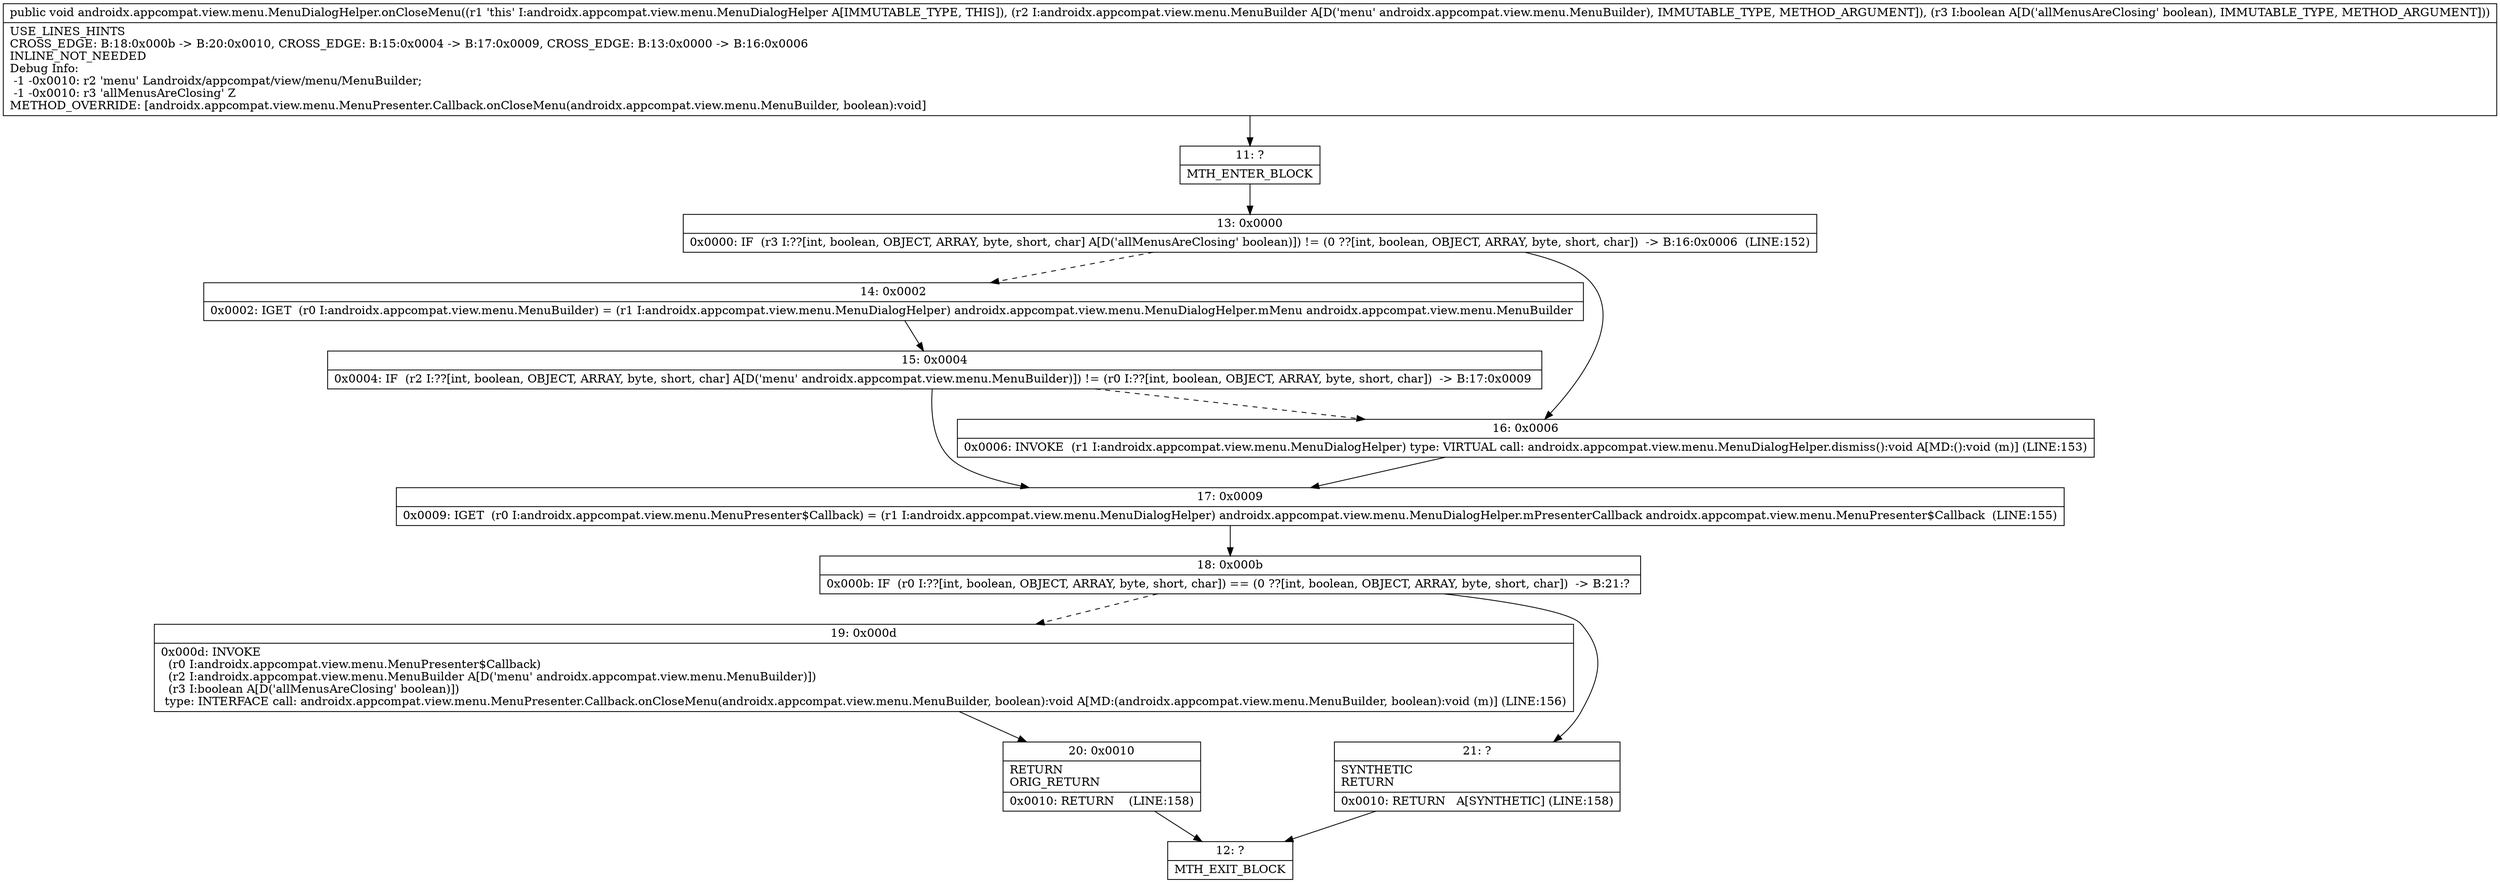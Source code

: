 digraph "CFG forandroidx.appcompat.view.menu.MenuDialogHelper.onCloseMenu(Landroidx\/appcompat\/view\/menu\/MenuBuilder;Z)V" {
Node_11 [shape=record,label="{11\:\ ?|MTH_ENTER_BLOCK\l}"];
Node_13 [shape=record,label="{13\:\ 0x0000|0x0000: IF  (r3 I:??[int, boolean, OBJECT, ARRAY, byte, short, char] A[D('allMenusAreClosing' boolean)]) != (0 ??[int, boolean, OBJECT, ARRAY, byte, short, char])  \-\> B:16:0x0006  (LINE:152)\l}"];
Node_14 [shape=record,label="{14\:\ 0x0002|0x0002: IGET  (r0 I:androidx.appcompat.view.menu.MenuBuilder) = (r1 I:androidx.appcompat.view.menu.MenuDialogHelper) androidx.appcompat.view.menu.MenuDialogHelper.mMenu androidx.appcompat.view.menu.MenuBuilder \l}"];
Node_15 [shape=record,label="{15\:\ 0x0004|0x0004: IF  (r2 I:??[int, boolean, OBJECT, ARRAY, byte, short, char] A[D('menu' androidx.appcompat.view.menu.MenuBuilder)]) != (r0 I:??[int, boolean, OBJECT, ARRAY, byte, short, char])  \-\> B:17:0x0009 \l}"];
Node_17 [shape=record,label="{17\:\ 0x0009|0x0009: IGET  (r0 I:androidx.appcompat.view.menu.MenuPresenter$Callback) = (r1 I:androidx.appcompat.view.menu.MenuDialogHelper) androidx.appcompat.view.menu.MenuDialogHelper.mPresenterCallback androidx.appcompat.view.menu.MenuPresenter$Callback  (LINE:155)\l}"];
Node_18 [shape=record,label="{18\:\ 0x000b|0x000b: IF  (r0 I:??[int, boolean, OBJECT, ARRAY, byte, short, char]) == (0 ??[int, boolean, OBJECT, ARRAY, byte, short, char])  \-\> B:21:? \l}"];
Node_19 [shape=record,label="{19\:\ 0x000d|0x000d: INVOKE  \l  (r0 I:androidx.appcompat.view.menu.MenuPresenter$Callback)\l  (r2 I:androidx.appcompat.view.menu.MenuBuilder A[D('menu' androidx.appcompat.view.menu.MenuBuilder)])\l  (r3 I:boolean A[D('allMenusAreClosing' boolean)])\l type: INTERFACE call: androidx.appcompat.view.menu.MenuPresenter.Callback.onCloseMenu(androidx.appcompat.view.menu.MenuBuilder, boolean):void A[MD:(androidx.appcompat.view.menu.MenuBuilder, boolean):void (m)] (LINE:156)\l}"];
Node_20 [shape=record,label="{20\:\ 0x0010|RETURN\lORIG_RETURN\l|0x0010: RETURN    (LINE:158)\l}"];
Node_12 [shape=record,label="{12\:\ ?|MTH_EXIT_BLOCK\l}"];
Node_21 [shape=record,label="{21\:\ ?|SYNTHETIC\lRETURN\l|0x0010: RETURN   A[SYNTHETIC] (LINE:158)\l}"];
Node_16 [shape=record,label="{16\:\ 0x0006|0x0006: INVOKE  (r1 I:androidx.appcompat.view.menu.MenuDialogHelper) type: VIRTUAL call: androidx.appcompat.view.menu.MenuDialogHelper.dismiss():void A[MD:():void (m)] (LINE:153)\l}"];
MethodNode[shape=record,label="{public void androidx.appcompat.view.menu.MenuDialogHelper.onCloseMenu((r1 'this' I:androidx.appcompat.view.menu.MenuDialogHelper A[IMMUTABLE_TYPE, THIS]), (r2 I:androidx.appcompat.view.menu.MenuBuilder A[D('menu' androidx.appcompat.view.menu.MenuBuilder), IMMUTABLE_TYPE, METHOD_ARGUMENT]), (r3 I:boolean A[D('allMenusAreClosing' boolean), IMMUTABLE_TYPE, METHOD_ARGUMENT]))  | USE_LINES_HINTS\lCROSS_EDGE: B:18:0x000b \-\> B:20:0x0010, CROSS_EDGE: B:15:0x0004 \-\> B:17:0x0009, CROSS_EDGE: B:13:0x0000 \-\> B:16:0x0006\lINLINE_NOT_NEEDED\lDebug Info:\l  \-1 \-0x0010: r2 'menu' Landroidx\/appcompat\/view\/menu\/MenuBuilder;\l  \-1 \-0x0010: r3 'allMenusAreClosing' Z\lMETHOD_OVERRIDE: [androidx.appcompat.view.menu.MenuPresenter.Callback.onCloseMenu(androidx.appcompat.view.menu.MenuBuilder, boolean):void]\l}"];
MethodNode -> Node_11;Node_11 -> Node_13;
Node_13 -> Node_14[style=dashed];
Node_13 -> Node_16;
Node_14 -> Node_15;
Node_15 -> Node_16[style=dashed];
Node_15 -> Node_17;
Node_17 -> Node_18;
Node_18 -> Node_19[style=dashed];
Node_18 -> Node_21;
Node_19 -> Node_20;
Node_20 -> Node_12;
Node_21 -> Node_12;
Node_16 -> Node_17;
}


